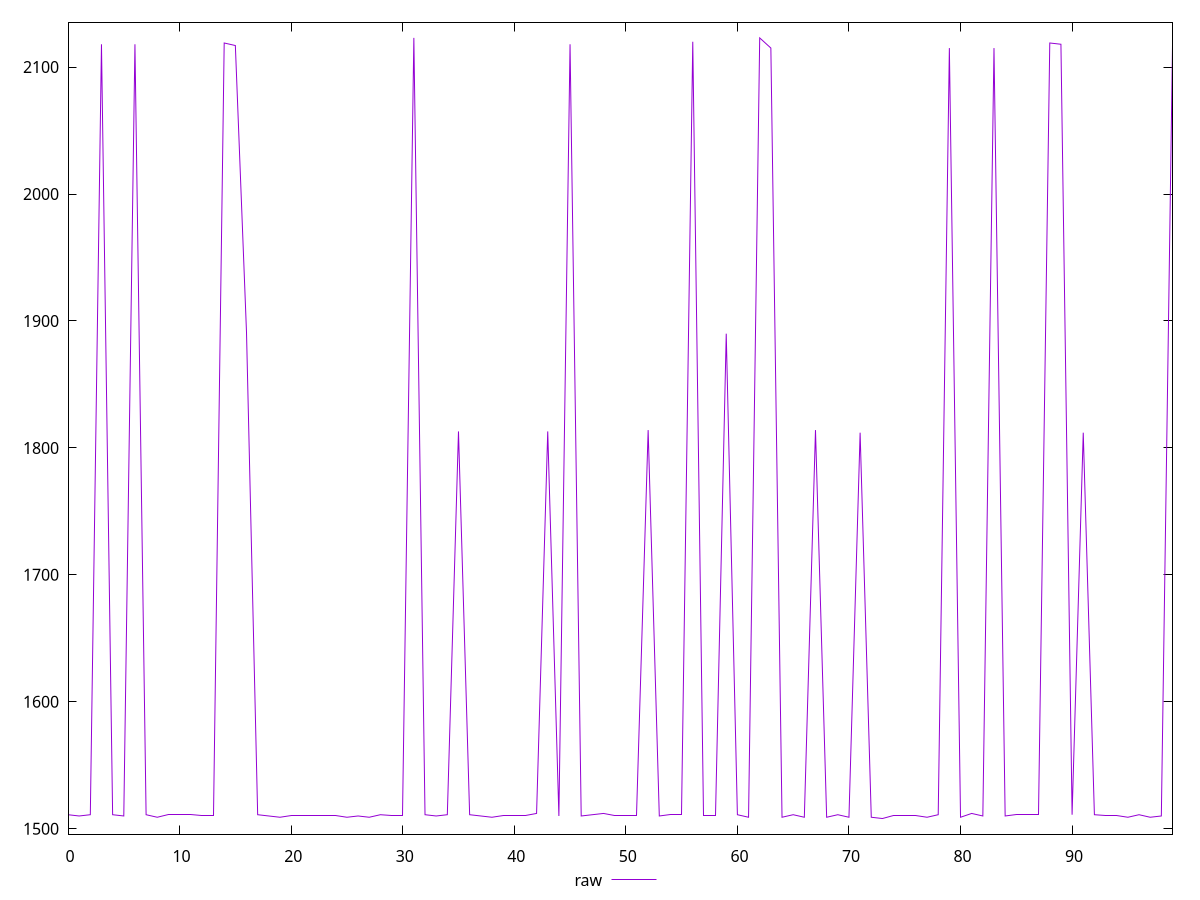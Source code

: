 reset

$raw <<EOF
0 1511
1 1510
2 1511
3 2118
4 1511
5 1510
6 2118
7 1511
8 1509
9 1511
10 1511
11 1511
12 1510
13 1510
14 2119
15 2117
16 1891
17 1511
18 1510
19 1509
20 1510
21 1510
22 1510
23 1510
24 1510
25 1509
26 1510
27 1509
28 1511
29 1510
30 1510
31 2123
32 1511
33 1510
34 1511
35 1813
36 1511
37 1510
38 1509
39 1510
40 1510
41 1510
42 1512
43 1813
44 1510
45 2118
46 1510
47 1511
48 1512
49 1510
50 1510
51 1510
52 1814
53 1510
54 1511
55 1511
56 2120
57 1510
58 1510
59 1890
60 1511
61 1509
62 2123
63 2115
64 1509
65 1511
66 1509
67 1814
68 1509
69 1511
70 1509
71 1812
72 1509
73 1508
74 1510
75 1510
76 1510
77 1509
78 1511
79 2115
80 1509
81 1512
82 1510
83 2115
84 1510
85 1511
86 1511
87 1511
88 2119
89 2118
90 1511
91 1812
92 1511
93 1510
94 1510
95 1509
96 1511
97 1509
98 1510
99 2117
EOF

set key outside below
set xrange [0:99]
set yrange [1495.7:2135.3]
set terminal svg size 640, 490 enhanced background rgb 'white'
set output "report_00007_2020-12-11T15:55:29.892Z/metrics/samples/pages+cached+noexternal+nofonts+nosvg+noimg/raw/values.svg"

plot $raw title "raw" with line

reset
